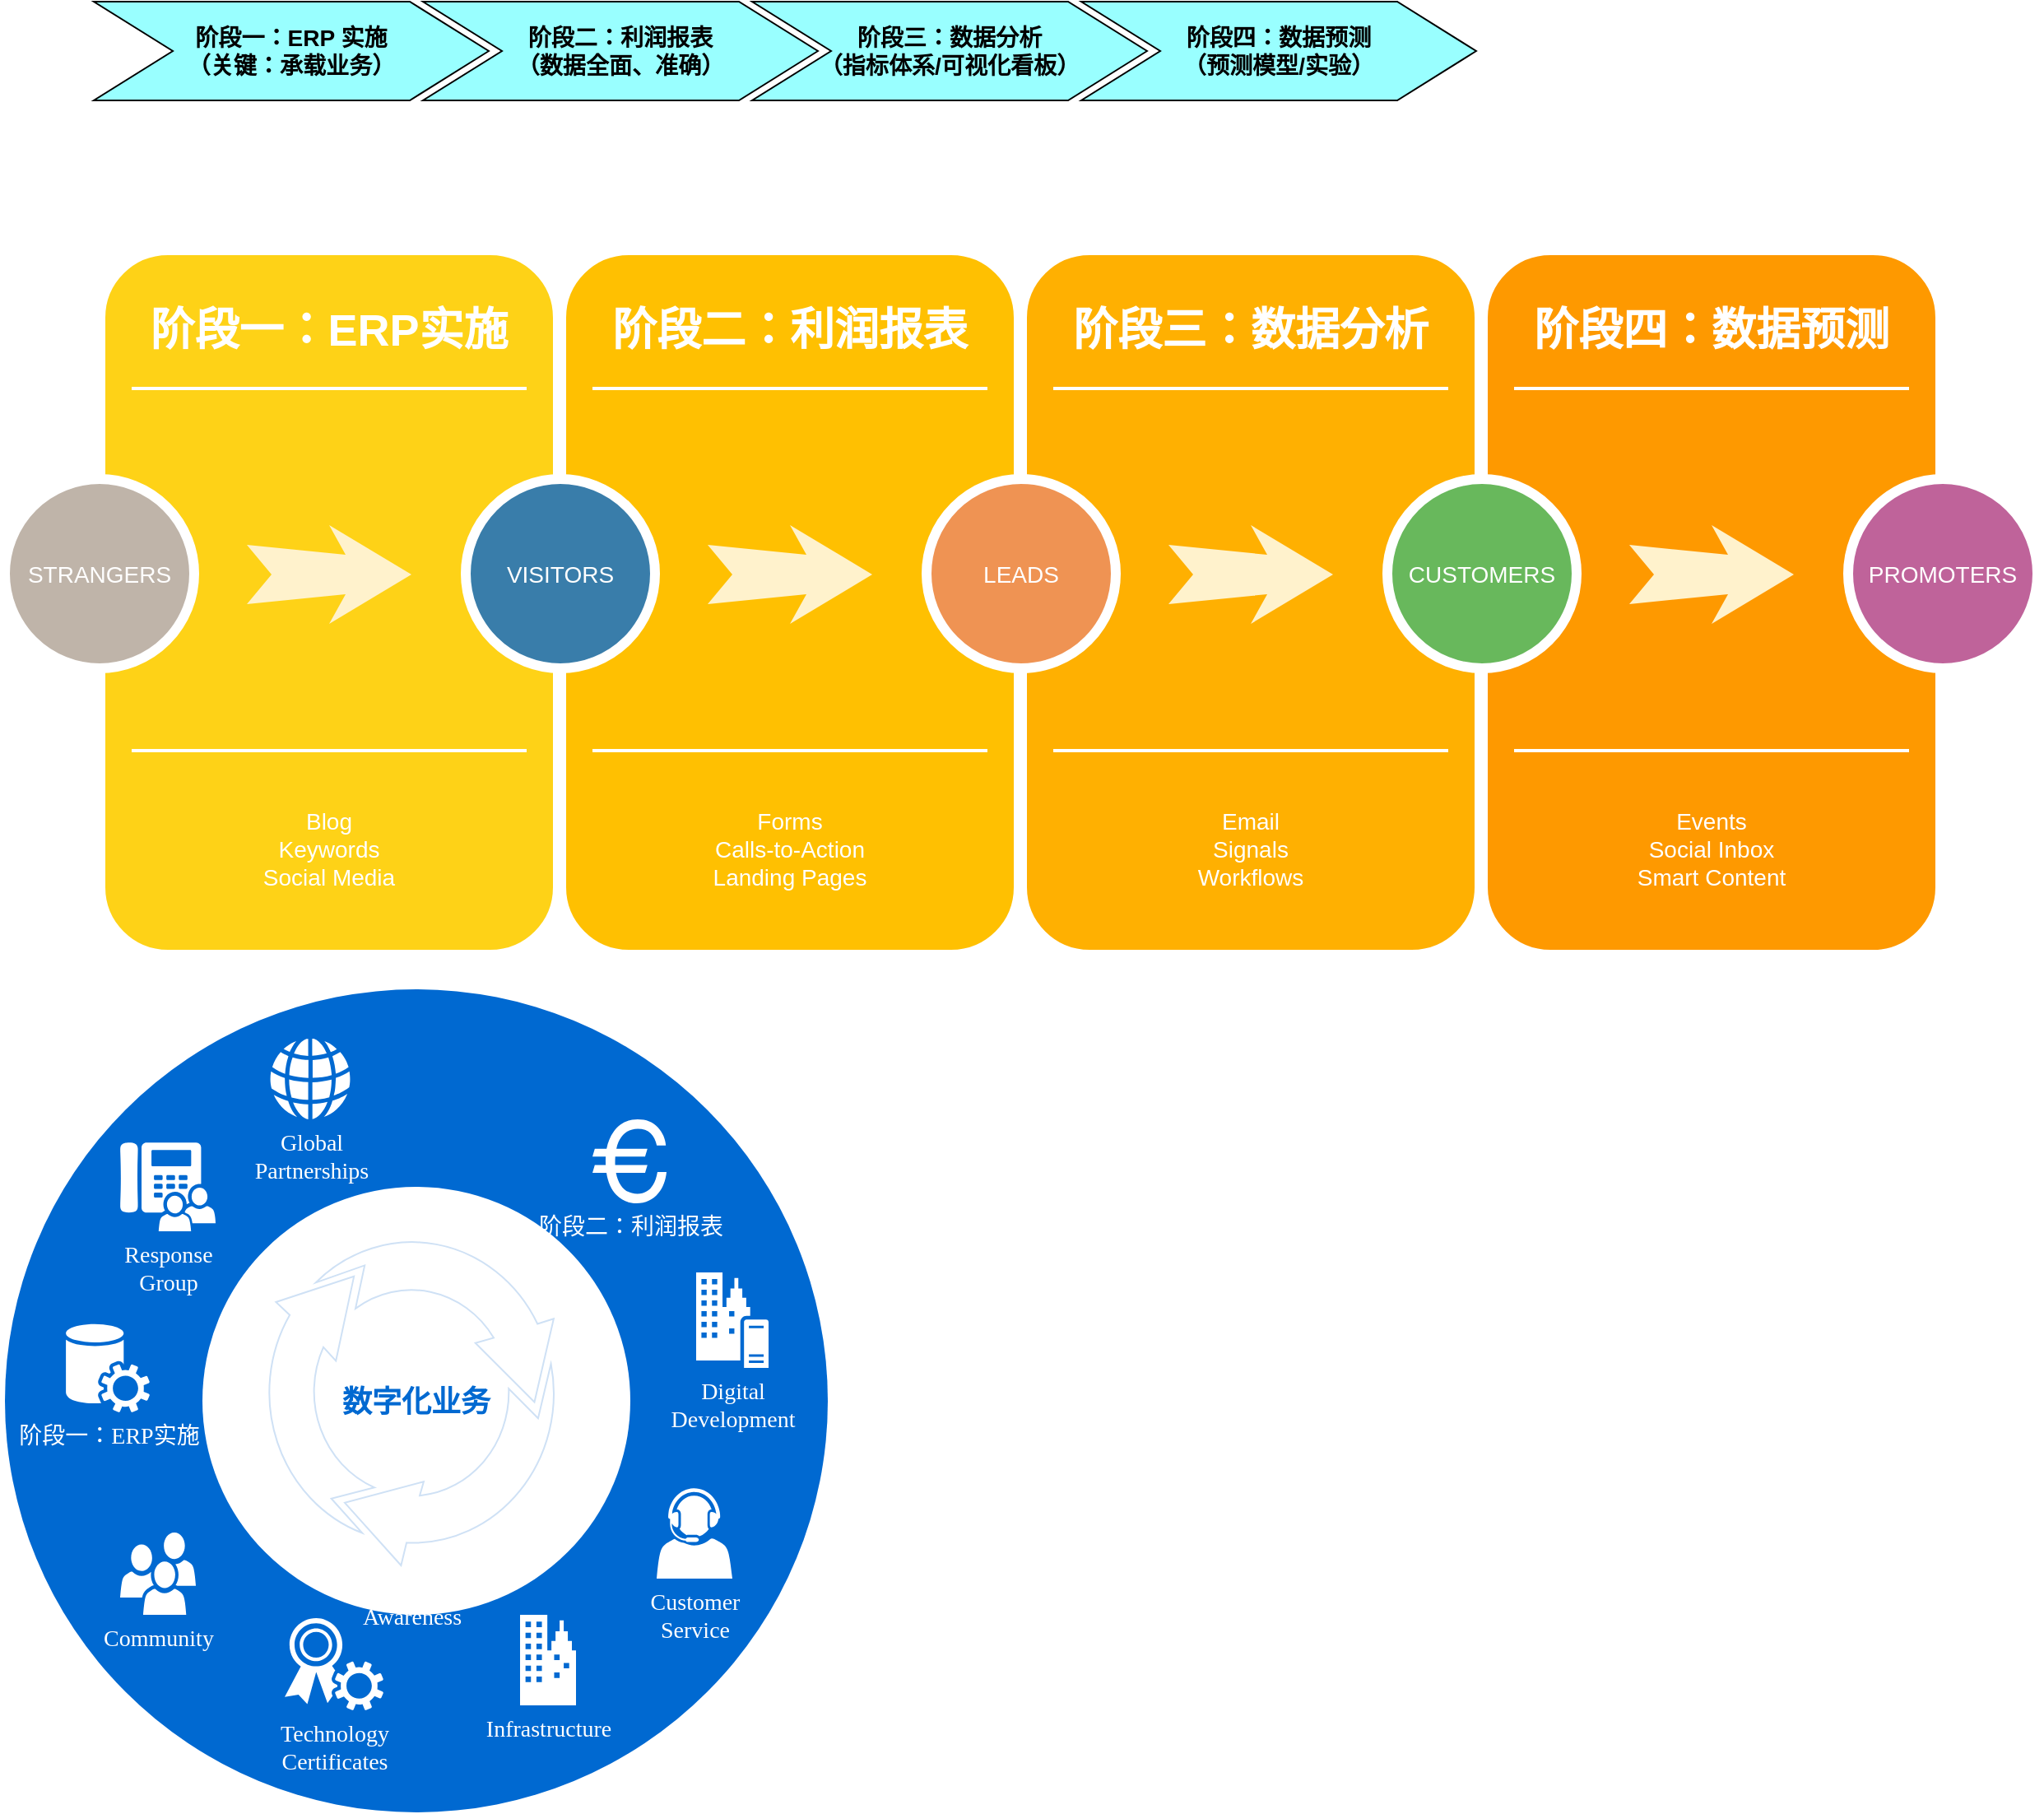 <mxfile version="24.2.5" type="device">
  <diagram name="第 1 页" id="p-3RSeht7u77FKdnrFvP">
    <mxGraphModel dx="1674" dy="836" grid="1" gridSize="10" guides="1" tooltips="1" connect="1" arrows="1" fold="1" page="1" pageScale="1" pageWidth="827" pageHeight="1169" math="0" shadow="0">
      <root>
        <mxCell id="0" />
        <mxCell id="1" parent="0" />
        <mxCell id="qoKtTVkUw71cfdOL7Ugv-2" value="&lt;h3&gt;阶段一：ERP 实施&lt;br&gt;（关键：承载业务）&lt;/h3&gt;" style="html=1;outlineConnect=0;whiteSpace=wrap;fillColor=#99ffff;shape=mxgraph.archimate3.function;direction=south;" parent="1" vertex="1">
          <mxGeometry x="144" y="380" width="240" height="60" as="geometry" />
        </mxCell>
        <mxCell id="qoKtTVkUw71cfdOL7Ugv-5" value="&lt;h3&gt;阶段二：利润报表&lt;br&gt;（数据全面、&lt;span style=&quot;background-color: initial;&quot;&gt;准确）&lt;/span&gt;&lt;/h3&gt;" style="html=1;outlineConnect=0;whiteSpace=wrap;fillColor=#99ffff;shape=mxgraph.archimate3.function;direction=south;" parent="1" vertex="1">
          <mxGeometry x="344" y="380" width="240" height="60" as="geometry" />
        </mxCell>
        <mxCell id="qoKtTVkUw71cfdOL7Ugv-6" value="&lt;h3&gt;阶段三：数据分析&lt;br&gt;（指标体系/可视化看板）&lt;/h3&gt;" style="html=1;outlineConnect=0;whiteSpace=wrap;fillColor=#99ffff;shape=mxgraph.archimate3.function;direction=south;" parent="1" vertex="1">
          <mxGeometry x="544" y="380" width="240" height="60" as="geometry" />
        </mxCell>
        <mxCell id="qoKtTVkUw71cfdOL7Ugv-7" value="&lt;h3&gt;阶段四：数据预测&lt;br&gt;（预测模型/实验）&lt;/h3&gt;" style="html=1;outlineConnect=0;whiteSpace=wrap;fillColor=#99ffff;shape=mxgraph.archimate3.function;direction=south;" parent="1" vertex="1">
          <mxGeometry x="744" y="380" width="240" height="60" as="geometry" />
        </mxCell>
        <mxCell id="0dKkaH4FrhMoxClk_v_9-1" value="" style="whiteSpace=wrap;html=1;rounded=1;shadow=0;strokeWidth=8;fontSize=20;align=center;fillColor=#FED217;strokeColor=#FFFFFF;" vertex="1" parent="1">
          <mxGeometry x="147" y="530" width="280" height="430" as="geometry" />
        </mxCell>
        <mxCell id="0dKkaH4FrhMoxClk_v_9-2" value="阶段一：ERP实施" style="text;html=1;strokeColor=none;fillColor=none;align=center;verticalAlign=middle;whiteSpace=wrap;rounded=0;shadow=0;fontSize=27;fontColor=#FFFFFF;fontStyle=1" vertex="1" parent="1">
          <mxGeometry x="147" y="550" width="280" height="60" as="geometry" />
        </mxCell>
        <mxCell id="0dKkaH4FrhMoxClk_v_9-3" value="Blog&lt;div&gt;Keywords&lt;/div&gt;&lt;div&gt;Social Media&lt;/div&gt;" style="text;html=1;strokeColor=none;fillColor=none;align=center;verticalAlign=middle;whiteSpace=wrap;rounded=0;shadow=0;fontSize=14;fontColor=#FFFFFF;" vertex="1" parent="1">
          <mxGeometry x="147" y="850" width="280" height="90" as="geometry" />
        </mxCell>
        <mxCell id="0dKkaH4FrhMoxClk_v_9-4" value="" style="line;strokeWidth=2;html=1;rounded=0;shadow=0;fontSize=27;align=center;fillColor=none;strokeColor=#FFFFFF;" vertex="1" parent="1">
          <mxGeometry x="167" y="610" width="240" height="10" as="geometry" />
        </mxCell>
        <mxCell id="0dKkaH4FrhMoxClk_v_9-5" value="" style="line;strokeWidth=2;html=1;rounded=0;shadow=0;fontSize=27;align=center;fillColor=none;strokeColor=#FFFFFF;" vertex="1" parent="1">
          <mxGeometry x="167" y="830" width="240" height="10" as="geometry" />
        </mxCell>
        <mxCell id="0dKkaH4FrhMoxClk_v_9-6" value="STRANGERS" style="ellipse;whiteSpace=wrap;html=1;rounded=0;shadow=0;strokeWidth=6;fontSize=14;align=center;fillColor=#BFB4A9;strokeColor=#FFFFFF;fontColor=#FFFFFF;" vertex="1" parent="1">
          <mxGeometry x="90" y="670" width="115" height="115" as="geometry" />
        </mxCell>
        <mxCell id="0dKkaH4FrhMoxClk_v_9-7" value="" style="html=1;shadow=0;dashed=0;align=center;verticalAlign=middle;shape=mxgraph.arrows2.stylisedArrow;dy=0.6;dx=40;notch=15;feather=0.4;rounded=0;strokeWidth=1;fontSize=27;strokeColor=none;fillColor=#fff2cc;" vertex="1" parent="1">
          <mxGeometry x="237" y="698" width="100" height="60" as="geometry" />
        </mxCell>
        <mxCell id="0dKkaH4FrhMoxClk_v_9-8" value="" style="whiteSpace=wrap;html=1;rounded=1;shadow=0;strokeWidth=8;fontSize=20;align=center;fillColor=#FFC001;strokeColor=#FFFFFF;" vertex="1" parent="1">
          <mxGeometry x="427" y="530" width="280" height="430" as="geometry" />
        </mxCell>
        <mxCell id="0dKkaH4FrhMoxClk_v_9-9" value="阶段二：利润报表" style="text;html=1;strokeColor=none;fillColor=none;align=center;verticalAlign=middle;whiteSpace=wrap;rounded=0;shadow=0;fontSize=27;fontColor=#FFFFFF;fontStyle=1" vertex="1" parent="1">
          <mxGeometry x="427" y="550" width="280" height="60" as="geometry" />
        </mxCell>
        <mxCell id="0dKkaH4FrhMoxClk_v_9-10" value="Forms&lt;div&gt;Calls-to-Action&lt;/div&gt;&lt;div&gt;Landing Pages&lt;/div&gt;" style="text;html=1;strokeColor=none;fillColor=none;align=center;verticalAlign=middle;whiteSpace=wrap;rounded=0;shadow=0;fontSize=14;fontColor=#FFFFFF;" vertex="1" parent="1">
          <mxGeometry x="427" y="850" width="280" height="90" as="geometry" />
        </mxCell>
        <mxCell id="0dKkaH4FrhMoxClk_v_9-11" value="" style="line;strokeWidth=2;html=1;rounded=0;shadow=0;fontSize=27;align=center;fillColor=none;strokeColor=#FFFFFF;" vertex="1" parent="1">
          <mxGeometry x="447" y="610" width="240" height="10" as="geometry" />
        </mxCell>
        <mxCell id="0dKkaH4FrhMoxClk_v_9-12" value="" style="line;strokeWidth=2;html=1;rounded=0;shadow=0;fontSize=27;align=center;fillColor=none;strokeColor=#FFFFFF;" vertex="1" parent="1">
          <mxGeometry x="447" y="830" width="240" height="10" as="geometry" />
        </mxCell>
        <mxCell id="0dKkaH4FrhMoxClk_v_9-13" value="VISITORS" style="ellipse;whiteSpace=wrap;html=1;rounded=0;shadow=0;strokeWidth=6;fontSize=14;align=center;fillColor=#397DAA;strokeColor=#FFFFFF;fontColor=#FFFFFF;" vertex="1" parent="1">
          <mxGeometry x="370" y="670" width="115" height="115" as="geometry" />
        </mxCell>
        <mxCell id="0dKkaH4FrhMoxClk_v_9-14" value="" style="html=1;shadow=0;dashed=0;align=center;verticalAlign=middle;shape=mxgraph.arrows2.stylisedArrow;dy=0.6;dx=40;notch=15;feather=0.4;rounded=0;strokeWidth=1;fontSize=27;strokeColor=none;fillColor=#fff2cc;" vertex="1" parent="1">
          <mxGeometry x="517" y="698" width="100" height="60" as="geometry" />
        </mxCell>
        <mxCell id="0dKkaH4FrhMoxClk_v_9-15" value="" style="whiteSpace=wrap;html=1;rounded=1;shadow=0;strokeWidth=8;fontSize=20;align=center;fillColor=#FFB001;strokeColor=#FFFFFF;" vertex="1" parent="1">
          <mxGeometry x="707" y="530" width="280" height="430" as="geometry" />
        </mxCell>
        <mxCell id="0dKkaH4FrhMoxClk_v_9-16" value="阶段三：数据分析" style="text;html=1;strokeColor=none;fillColor=none;align=center;verticalAlign=middle;whiteSpace=wrap;rounded=0;shadow=0;fontSize=27;fontColor=#FFFFFF;fontStyle=1" vertex="1" parent="1">
          <mxGeometry x="707" y="550" width="280" height="60" as="geometry" />
        </mxCell>
        <mxCell id="0dKkaH4FrhMoxClk_v_9-17" value="Email&lt;div&gt;Signals&lt;/div&gt;&lt;div&gt;Workflows&lt;/div&gt;" style="text;html=1;strokeColor=none;fillColor=none;align=center;verticalAlign=middle;whiteSpace=wrap;rounded=0;shadow=0;fontSize=14;fontColor=#FFFFFF;" vertex="1" parent="1">
          <mxGeometry x="707" y="850" width="280" height="90" as="geometry" />
        </mxCell>
        <mxCell id="0dKkaH4FrhMoxClk_v_9-18" value="" style="line;strokeWidth=2;html=1;rounded=0;shadow=0;fontSize=27;align=center;fillColor=none;strokeColor=#FFFFFF;" vertex="1" parent="1">
          <mxGeometry x="727" y="610" width="240" height="10" as="geometry" />
        </mxCell>
        <mxCell id="0dKkaH4FrhMoxClk_v_9-19" value="" style="line;strokeWidth=2;html=1;rounded=0;shadow=0;fontSize=27;align=center;fillColor=none;strokeColor=#FFFFFF;" vertex="1" parent="1">
          <mxGeometry x="727" y="830" width="240" height="10" as="geometry" />
        </mxCell>
        <mxCell id="0dKkaH4FrhMoxClk_v_9-20" value="LEADS" style="ellipse;whiteSpace=wrap;html=1;rounded=0;shadow=0;strokeWidth=6;fontSize=14;align=center;fillColor=#EF9353;strokeColor=#FFFFFF;fontColor=#FFFFFF;" vertex="1" parent="1">
          <mxGeometry x="650" y="670" width="115" height="115" as="geometry" />
        </mxCell>
        <mxCell id="0dKkaH4FrhMoxClk_v_9-21" value="" style="html=1;shadow=0;dashed=0;align=center;verticalAlign=middle;shape=mxgraph.arrows2.stylisedArrow;dy=0.6;dx=40;notch=15;feather=0.4;rounded=0;strokeWidth=1;fontSize=27;strokeColor=none;fillColor=#fff2cc;" vertex="1" parent="1">
          <mxGeometry x="797" y="698" width="100" height="60" as="geometry" />
        </mxCell>
        <mxCell id="0dKkaH4FrhMoxClk_v_9-22" value="" style="whiteSpace=wrap;html=1;rounded=1;shadow=0;strokeWidth=8;fontSize=20;align=center;fillColor=#FE9900;strokeColor=#FFFFFF;" vertex="1" parent="1">
          <mxGeometry x="987" y="530" width="280" height="430" as="geometry" />
        </mxCell>
        <mxCell id="0dKkaH4FrhMoxClk_v_9-23" value="阶段四：数据预测" style="text;html=1;strokeColor=none;fillColor=none;align=center;verticalAlign=middle;whiteSpace=wrap;rounded=0;shadow=0;fontSize=27;fontColor=#FFFFFF;fontStyle=1" vertex="1" parent="1">
          <mxGeometry x="987" y="550" width="280" height="60" as="geometry" />
        </mxCell>
        <mxCell id="0dKkaH4FrhMoxClk_v_9-24" value="Events&lt;div&gt;Social Inbox&lt;/div&gt;&lt;div&gt;Smart Content&lt;/div&gt;" style="text;html=1;strokeColor=none;fillColor=none;align=center;verticalAlign=middle;whiteSpace=wrap;rounded=0;shadow=0;fontSize=14;fontColor=#FFFFFF;" vertex="1" parent="1">
          <mxGeometry x="987" y="850" width="280" height="90" as="geometry" />
        </mxCell>
        <mxCell id="0dKkaH4FrhMoxClk_v_9-25" value="" style="line;strokeWidth=2;html=1;rounded=0;shadow=0;fontSize=27;align=center;fillColor=none;strokeColor=#FFFFFF;" vertex="1" parent="1">
          <mxGeometry x="1007" y="610" width="240" height="10" as="geometry" />
        </mxCell>
        <mxCell id="0dKkaH4FrhMoxClk_v_9-26" value="" style="line;strokeWidth=2;html=1;rounded=0;shadow=0;fontSize=27;align=center;fillColor=none;strokeColor=#FFFFFF;" vertex="1" parent="1">
          <mxGeometry x="1007" y="830" width="240" height="10" as="geometry" />
        </mxCell>
        <mxCell id="0dKkaH4FrhMoxClk_v_9-27" value="CUSTOMERS" style="ellipse;whiteSpace=wrap;html=1;rounded=0;shadow=0;strokeWidth=6;fontSize=14;align=center;fillColor=#68B85C;strokeColor=#FFFFFF;fontColor=#FFFFFF;" vertex="1" parent="1">
          <mxGeometry x="930" y="670" width="115" height="115" as="geometry" />
        </mxCell>
        <mxCell id="0dKkaH4FrhMoxClk_v_9-28" value="" style="html=1;shadow=0;dashed=0;align=center;verticalAlign=middle;shape=mxgraph.arrows2.stylisedArrow;dy=0.6;dx=40;notch=15;feather=0.4;rounded=0;strokeWidth=1;fontSize=27;strokeColor=none;fillColor=#fff2cc;" vertex="1" parent="1">
          <mxGeometry x="1077" y="698" width="100" height="60" as="geometry" />
        </mxCell>
        <mxCell id="0dKkaH4FrhMoxClk_v_9-29" value="PROMOTERS" style="ellipse;whiteSpace=wrap;html=1;rounded=0;shadow=0;strokeWidth=6;fontSize=14;align=center;fillColor=#BF639A;strokeColor=#FFFFFF;fontColor=#FFFFFF;" vertex="1" parent="1">
          <mxGeometry x="1210" y="670" width="115" height="115" as="geometry" />
        </mxCell>
        <mxCell id="0dKkaH4FrhMoxClk_v_9-30" value="" style="ellipse;whiteSpace=wrap;html=1;rounded=0;shadow=0;comic=0;strokeWidth=1;fontFamily=Verdana;fontSize=14;strokeColor=none;fillColor=#0069D1;" vertex="1" parent="1">
          <mxGeometry x="90" y="980" width="500" height="500" as="geometry" />
        </mxCell>
        <mxCell id="0dKkaH4FrhMoxClk_v_9-31" value="&lt;font style=&quot;font-size: 18px;&quot;&gt;数字化业务&lt;/font&gt;" style="ellipse;whiteSpace=wrap;html=1;rounded=0;shadow=0;comic=0;strokeWidth=1;fontFamily=Verdana;fontSize=22;strokeColor=none;fillColor=#ffffff;fontColor=#0069D1;fontStyle=1" vertex="1" parent="1">
          <mxGeometry x="210" y="1100" width="260" height="260" as="geometry" />
        </mxCell>
        <mxCell id="0dKkaH4FrhMoxClk_v_9-32" value="Community" style="shadow=0;dashed=0;html=1;strokeColor=none;fillColor=#ffffff;labelPosition=center;verticalLabelPosition=bottom;verticalAlign=top;shape=mxgraph.office.users.users;rounded=0;comic=0;fontFamily=Verdana;fontSize=14;fontColor=#FFFFFF;" vertex="1" parent="1">
          <mxGeometry x="160" y="1310" width="46" height="50" as="geometry" />
        </mxCell>
        <mxCell id="0dKkaH4FrhMoxClk_v_9-33" value="Customer&lt;div&gt;Service&lt;/div&gt;" style="shadow=0;dashed=0;html=1;strokeColor=none;fillColor=#ffffff;labelPosition=center;verticalLabelPosition=bottom;verticalAlign=top;shape=mxgraph.office.users.call_center_agent;rounded=0;comic=0;fontFamily=Verdana;fontSize=14;fontColor=#FFFFFF;" vertex="1" parent="1">
          <mxGeometry x="486" y="1283" width="46" height="55" as="geometry" />
        </mxCell>
        <mxCell id="0dKkaH4FrhMoxClk_v_9-34" value="Response&lt;div&gt;Group&lt;/div&gt;" style="shadow=0;dashed=0;html=1;strokeColor=none;fillColor=#ffffff;labelPosition=center;verticalLabelPosition=bottom;verticalAlign=top;shape=mxgraph.office.users.response_group;rounded=0;comic=0;fontFamily=Verdana;fontSize=14;fontColor=#FFFFFF;" vertex="1" parent="1">
          <mxGeometry x="160" y="1073" width="58" height="54" as="geometry" />
        </mxCell>
        <mxCell id="0dKkaH4FrhMoxClk_v_9-35" value="阶段一：ERP实施" style="shadow=0;dashed=0;html=1;strokeColor=none;fillColor=#ffffff;labelPosition=center;verticalLabelPosition=bottom;verticalAlign=top;shape=mxgraph.office.services.central_management_service;rounded=0;comic=0;fontFamily=Verdana;fontSize=14;fontColor=#FFFFFF;" vertex="1" parent="1">
          <mxGeometry x="127" y="1183" width="51" height="54" as="geometry" />
        </mxCell>
        <mxCell id="0dKkaH4FrhMoxClk_v_9-36" value="Digital&lt;div&gt;Development&lt;/div&gt;" style="shadow=0;dashed=0;html=1;strokeColor=none;fillColor=#ffffff;labelPosition=center;verticalLabelPosition=bottom;verticalAlign=top;shape=mxgraph.office.servers.on_premises_server;rounded=0;comic=0;fontFamily=Verdana;fontSize=14;fontColor=#FFFFFF;" vertex="1" parent="1">
          <mxGeometry x="510" y="1152" width="44" height="58" as="geometry" />
        </mxCell>
        <mxCell id="0dKkaH4FrhMoxClk_v_9-37" value="Technology&lt;div&gt;Certificates&lt;/div&gt;" style="shadow=0;dashed=0;html=1;strokeColor=none;fillColor=#ffffff;labelPosition=center;verticalLabelPosition=bottom;verticalAlign=top;shape=mxgraph.office.security.token_service;rounded=0;comic=0;fontFamily=Verdana;fontSize=14;fontColor=#FFFFFF;" vertex="1" parent="1">
          <mxGeometry x="260" y="1362" width="60" height="56" as="geometry" />
        </mxCell>
        <mxCell id="0dKkaH4FrhMoxClk_v_9-38" value="Infrastructure" style="shadow=0;dashed=0;html=1;strokeColor=none;fillColor=#ffffff;labelPosition=center;verticalLabelPosition=bottom;verticalAlign=top;shape=mxgraph.office.concepts.on_premises;rounded=0;comic=0;fontFamily=Verdana;fontSize=14;fontColor=#FFFFFF;" vertex="1" parent="1">
          <mxGeometry x="403" y="1360" width="34" height="55" as="geometry" />
        </mxCell>
        <mxCell id="0dKkaH4FrhMoxClk_v_9-39" value="Global&lt;div&gt;Partnerships&lt;/div&gt;" style="shadow=0;dashed=0;html=1;strokeColor=none;fillColor=#ffffff;labelPosition=center;verticalLabelPosition=bottom;verticalAlign=top;shape=mxgraph.office.concepts.globe_internet;rounded=0;comic=0;fontFamily=Verdana;fontSize=14;fontColor=#FFFFFF;" vertex="1" parent="1">
          <mxGeometry x="251" y="1010" width="49" height="49" as="geometry" />
        </mxCell>
        <mxCell id="0dKkaH4FrhMoxClk_v_9-41" value="阶段二：利润报表" style="shape=mxgraph.signs.travel.euro;html=1;fillColor=#ffffff;strokeColor=none;verticalLabelPosition=bottom;verticalAlign=top;align=center;rounded=0;shadow=0;dashed=0;comic=0;fontFamily=Verdana;fontSize=14;fontColor=#FFFFFF;" vertex="1" parent="1">
          <mxGeometry x="447" y="1059" width="45" height="51" as="geometry" />
        </mxCell>
        <mxCell id="0dKkaH4FrhMoxClk_v_9-40" value="Environmental&lt;div&gt;Awareness&lt;/div&gt;" style="shadow=0;dashed=0;html=1;strokeColor=#CFE1F5;shape=mxgraph.mscae.general.continuous_cycle;fillColor=#ffffff;rounded=0;comic=0;fontFamily=Verdana;fontSize=14;fontColor=#FFFFFF;verticalAlign=top;labelPosition=center;verticalLabelPosition=bottom;align=center;" vertex="1" parent="1">
          <mxGeometry x="247" y="1130" width="180" height="200" as="geometry" />
        </mxCell>
      </root>
    </mxGraphModel>
  </diagram>
</mxfile>
